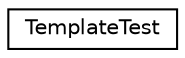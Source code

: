 digraph G
{
  edge [fontname="Helvetica",fontsize="10",labelfontname="Helvetica",labelfontsize="10"];
  node [fontname="Helvetica",fontsize="10",shape=record];
  rankdir=LR;
  Node1 [label="TemplateTest",height=0.2,width=0.4,color="black", fillcolor="white", style="filled",URL="$class_template_test.html"];
}
